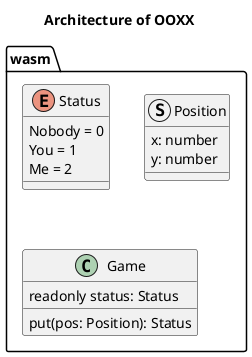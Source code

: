 @startuml arch-ooxx

title "Architecture of OOXX"

package wasm {
	enum Status {
		Nobody = 0
		You = 1
		Me = 2
	}
	struct Position {
		x: number
		y: number
	}
	class Game {
		readonly status: Status
		put(pos: Position): Status
	}
}
